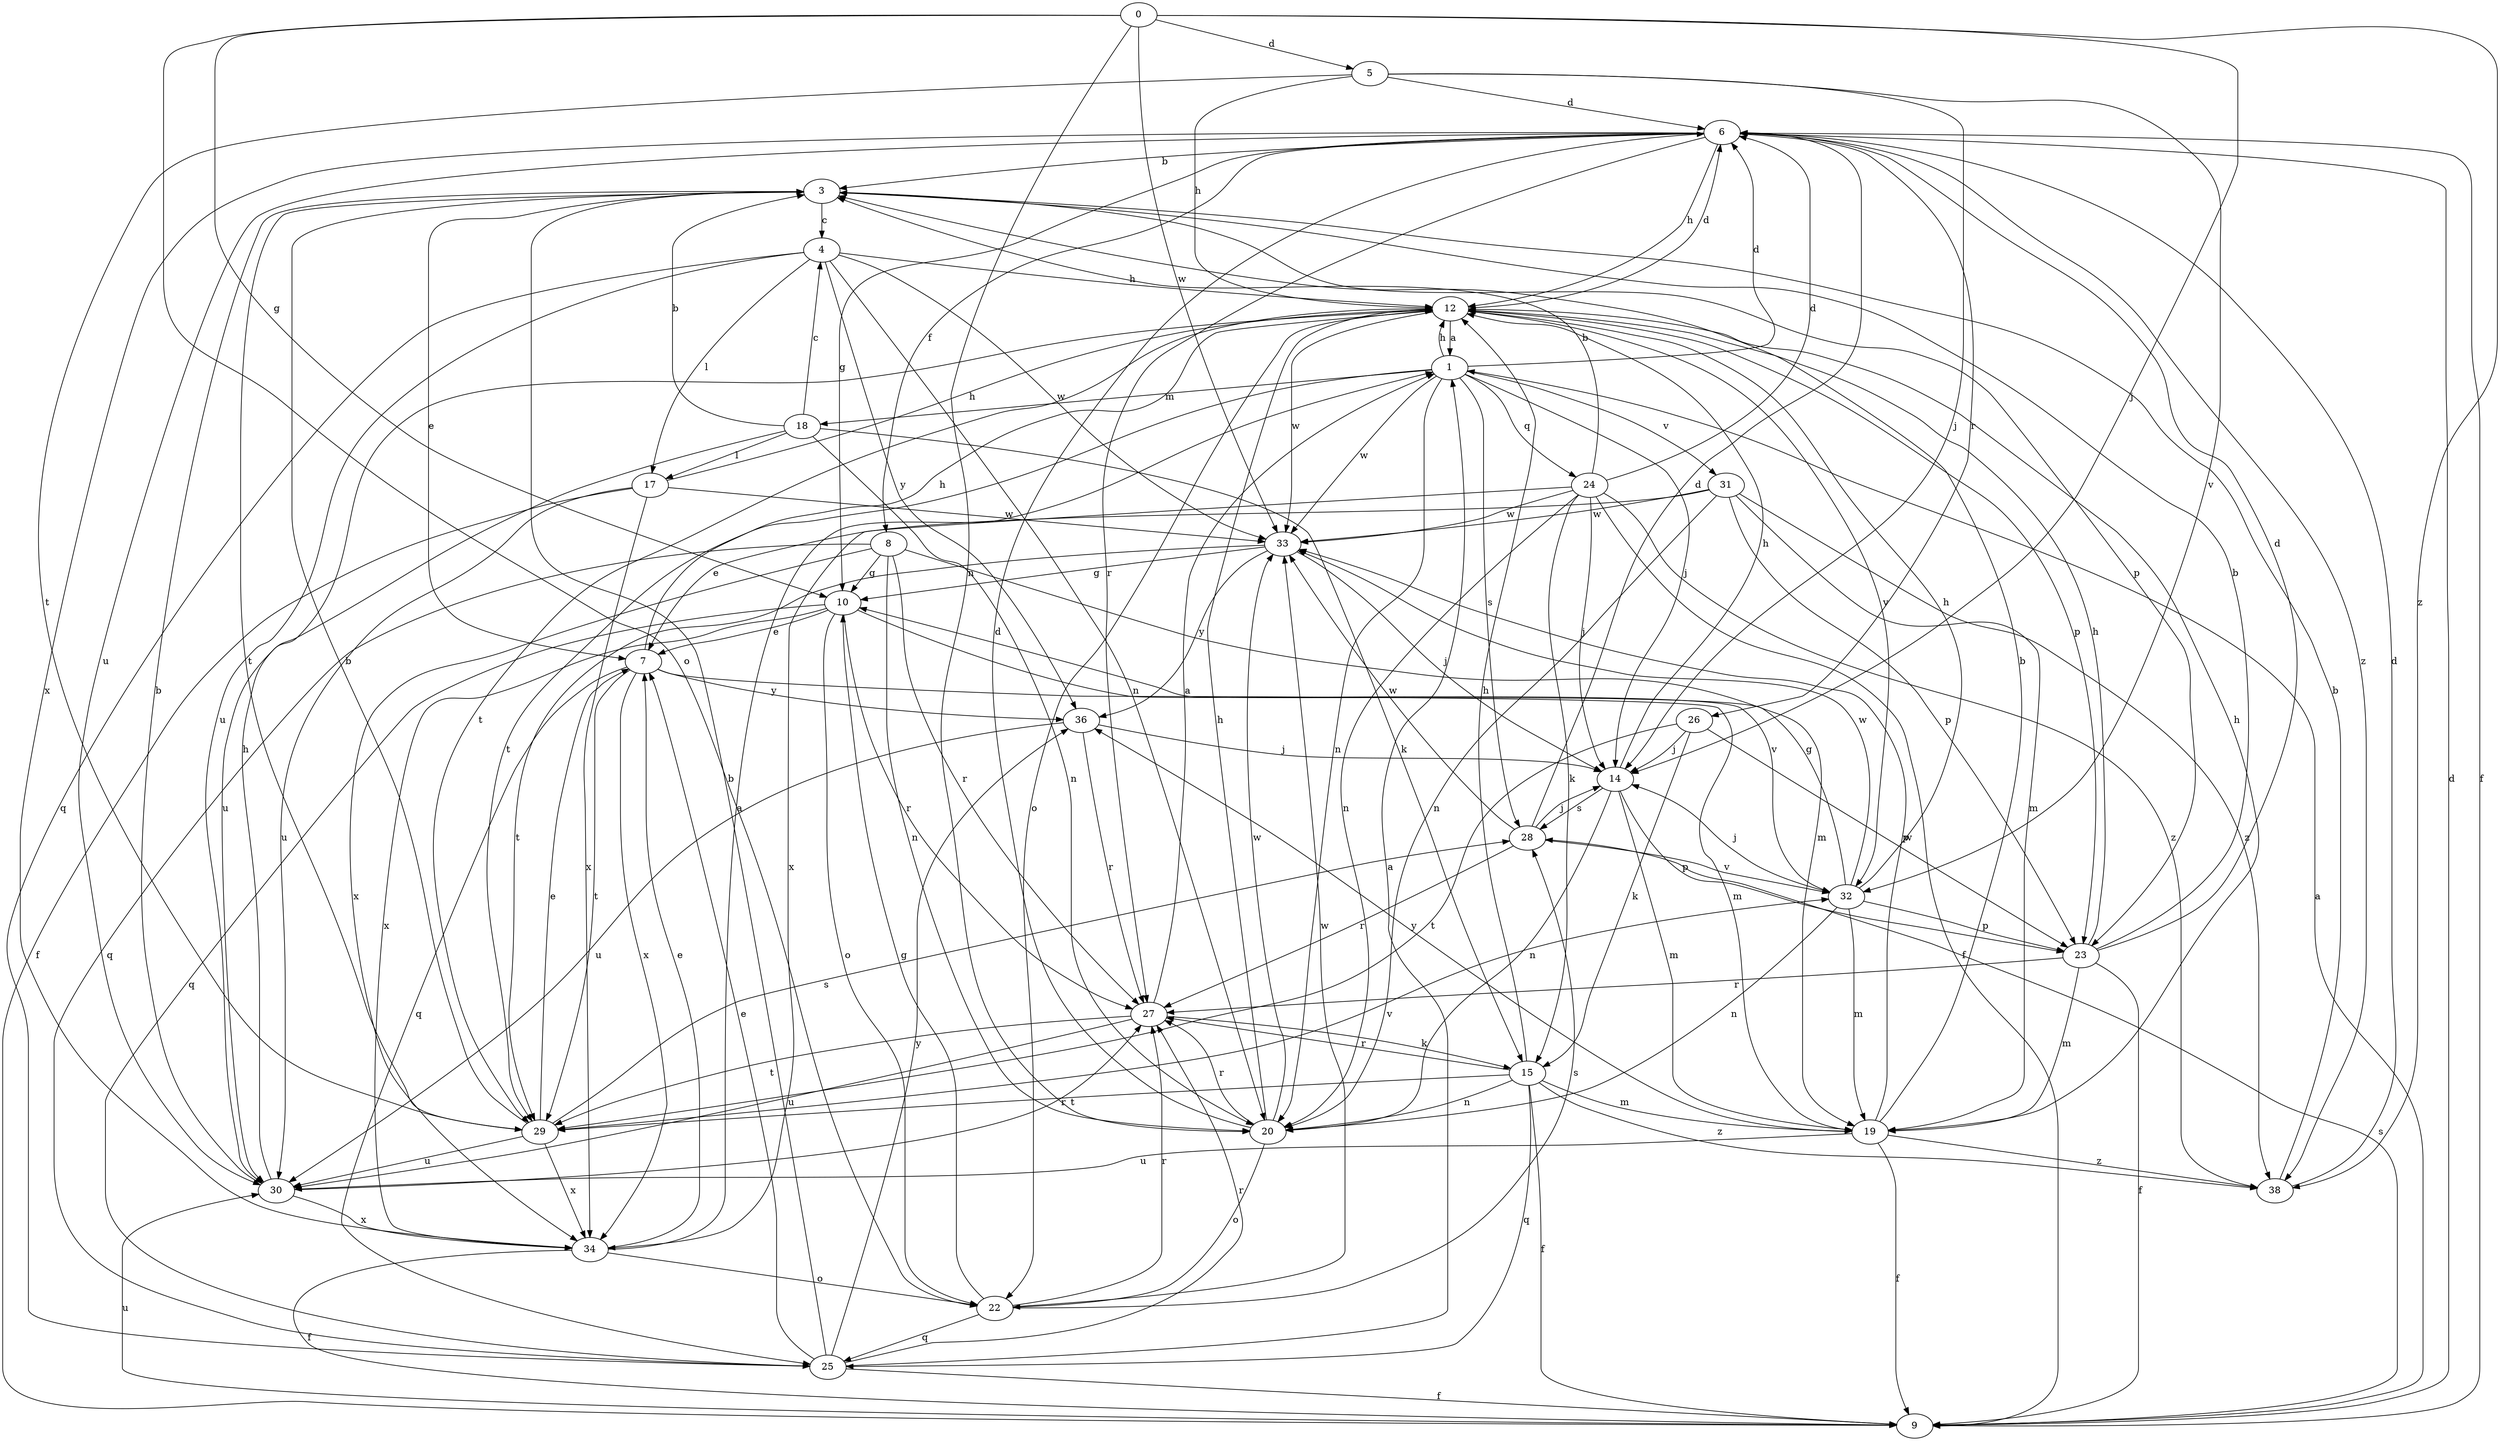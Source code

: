strict digraph  {
0;
1;
3;
4;
5;
6;
7;
8;
9;
10;
12;
14;
15;
17;
18;
19;
20;
22;
23;
24;
25;
26;
27;
28;
29;
30;
31;
32;
33;
34;
36;
38;
0 -> 5  [label=d];
0 -> 10  [label=g];
0 -> 14  [label=j];
0 -> 20  [label=n];
0 -> 22  [label=o];
0 -> 33  [label=w];
0 -> 38  [label=z];
1 -> 6  [label=d];
1 -> 12  [label=h];
1 -> 14  [label=j];
1 -> 18  [label=m];
1 -> 20  [label=n];
1 -> 24  [label=q];
1 -> 28  [label=s];
1 -> 29  [label=t];
1 -> 31  [label=v];
1 -> 33  [label=w];
3 -> 4  [label=c];
3 -> 7  [label=e];
3 -> 23  [label=p];
3 -> 29  [label=t];
4 -> 12  [label=h];
4 -> 17  [label=l];
4 -> 20  [label=n];
4 -> 25  [label=q];
4 -> 30  [label=u];
4 -> 33  [label=w];
4 -> 36  [label=y];
5 -> 6  [label=d];
5 -> 12  [label=h];
5 -> 14  [label=j];
5 -> 29  [label=t];
5 -> 32  [label=v];
6 -> 3  [label=b];
6 -> 8  [label=f];
6 -> 9  [label=f];
6 -> 10  [label=g];
6 -> 12  [label=h];
6 -> 26  [label=r];
6 -> 27  [label=r];
6 -> 30  [label=u];
6 -> 34  [label=x];
6 -> 38  [label=z];
7 -> 12  [label=h];
7 -> 19  [label=m];
7 -> 25  [label=q];
7 -> 29  [label=t];
7 -> 34  [label=x];
7 -> 36  [label=y];
8 -> 10  [label=g];
8 -> 19  [label=m];
8 -> 20  [label=n];
8 -> 25  [label=q];
8 -> 27  [label=r];
8 -> 34  [label=x];
9 -> 1  [label=a];
9 -> 6  [label=d];
9 -> 28  [label=s];
9 -> 30  [label=u];
10 -> 7  [label=e];
10 -> 22  [label=o];
10 -> 25  [label=q];
10 -> 27  [label=r];
10 -> 32  [label=v];
10 -> 34  [label=x];
12 -> 1  [label=a];
12 -> 6  [label=d];
12 -> 22  [label=o];
12 -> 23  [label=p];
12 -> 29  [label=t];
12 -> 32  [label=v];
12 -> 33  [label=w];
14 -> 12  [label=h];
14 -> 19  [label=m];
14 -> 20  [label=n];
14 -> 23  [label=p];
14 -> 28  [label=s];
15 -> 9  [label=f];
15 -> 12  [label=h];
15 -> 19  [label=m];
15 -> 20  [label=n];
15 -> 25  [label=q];
15 -> 27  [label=r];
15 -> 29  [label=t];
15 -> 38  [label=z];
17 -> 9  [label=f];
17 -> 12  [label=h];
17 -> 30  [label=u];
17 -> 33  [label=w];
17 -> 34  [label=x];
18 -> 3  [label=b];
18 -> 4  [label=c];
18 -> 15  [label=k];
18 -> 17  [label=l];
18 -> 20  [label=n];
18 -> 30  [label=u];
19 -> 3  [label=b];
19 -> 9  [label=f];
19 -> 12  [label=h];
19 -> 30  [label=u];
19 -> 33  [label=w];
19 -> 36  [label=y];
19 -> 38  [label=z];
20 -> 6  [label=d];
20 -> 12  [label=h];
20 -> 22  [label=o];
20 -> 27  [label=r];
20 -> 33  [label=w];
22 -> 10  [label=g];
22 -> 25  [label=q];
22 -> 27  [label=r];
22 -> 28  [label=s];
22 -> 33  [label=w];
23 -> 3  [label=b];
23 -> 6  [label=d];
23 -> 9  [label=f];
23 -> 12  [label=h];
23 -> 19  [label=m];
23 -> 27  [label=r];
24 -> 3  [label=b];
24 -> 6  [label=d];
24 -> 9  [label=f];
24 -> 14  [label=j];
24 -> 15  [label=k];
24 -> 20  [label=n];
24 -> 33  [label=w];
24 -> 34  [label=x];
24 -> 38  [label=z];
25 -> 1  [label=a];
25 -> 3  [label=b];
25 -> 7  [label=e];
25 -> 9  [label=f];
25 -> 27  [label=r];
25 -> 36  [label=y];
26 -> 14  [label=j];
26 -> 15  [label=k];
26 -> 23  [label=p];
26 -> 29  [label=t];
27 -> 1  [label=a];
27 -> 15  [label=k];
27 -> 29  [label=t];
27 -> 30  [label=u];
28 -> 6  [label=d];
28 -> 14  [label=j];
28 -> 27  [label=r];
28 -> 32  [label=v];
28 -> 33  [label=w];
29 -> 3  [label=b];
29 -> 7  [label=e];
29 -> 28  [label=s];
29 -> 30  [label=u];
29 -> 32  [label=v];
29 -> 34  [label=x];
30 -> 3  [label=b];
30 -> 12  [label=h];
30 -> 27  [label=r];
30 -> 34  [label=x];
31 -> 7  [label=e];
31 -> 19  [label=m];
31 -> 20  [label=n];
31 -> 23  [label=p];
31 -> 33  [label=w];
31 -> 38  [label=z];
32 -> 10  [label=g];
32 -> 12  [label=h];
32 -> 14  [label=j];
32 -> 19  [label=m];
32 -> 20  [label=n];
32 -> 23  [label=p];
32 -> 33  [label=w];
33 -> 10  [label=g];
33 -> 14  [label=j];
33 -> 29  [label=t];
33 -> 36  [label=y];
34 -> 1  [label=a];
34 -> 7  [label=e];
34 -> 9  [label=f];
34 -> 22  [label=o];
36 -> 14  [label=j];
36 -> 27  [label=r];
36 -> 30  [label=u];
38 -> 3  [label=b];
38 -> 6  [label=d];
}
